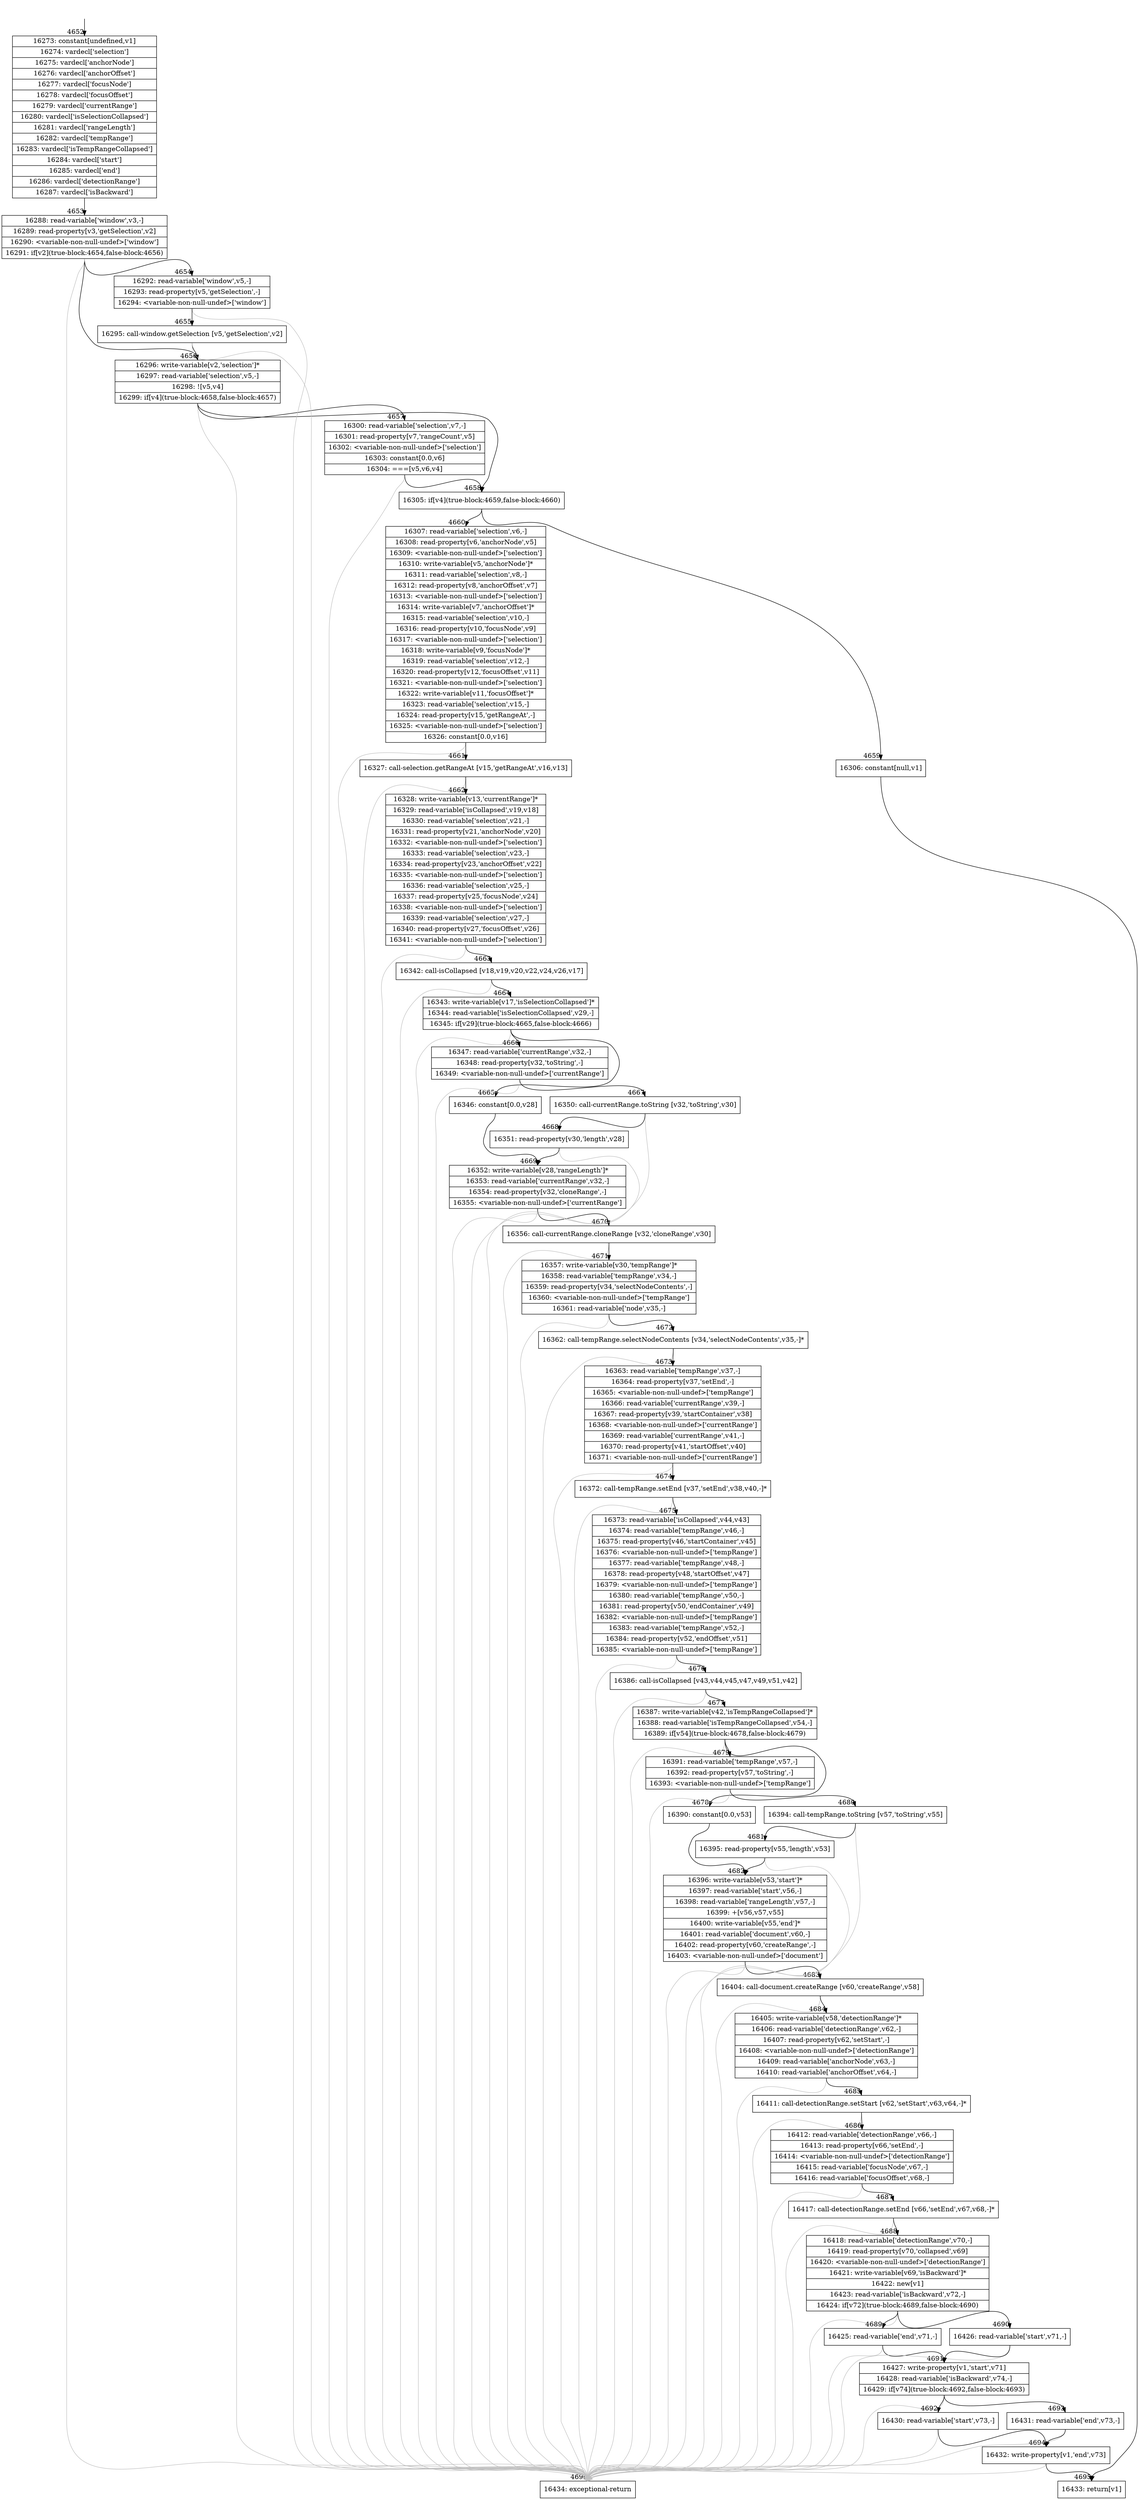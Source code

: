 digraph {
rankdir="TD"
BB_entry318[shape=none,label=""];
BB_entry318 -> BB4652 [tailport=s, headport=n, headlabel="    4652"]
BB4652 [shape=record label="{16273: constant[undefined,v1]|16274: vardecl['selection']|16275: vardecl['anchorNode']|16276: vardecl['anchorOffset']|16277: vardecl['focusNode']|16278: vardecl['focusOffset']|16279: vardecl['currentRange']|16280: vardecl['isSelectionCollapsed']|16281: vardecl['rangeLength']|16282: vardecl['tempRange']|16283: vardecl['isTempRangeCollapsed']|16284: vardecl['start']|16285: vardecl['end']|16286: vardecl['detectionRange']|16287: vardecl['isBackward']}" ] 
BB4652 -> BB4653 [tailport=s, headport=n, headlabel="      4653"]
BB4653 [shape=record label="{16288: read-variable['window',v3,-]|16289: read-property[v3,'getSelection',v2]|16290: \<variable-non-null-undef\>['window']|16291: if[v2](true-block:4654,false-block:4656)}" ] 
BB4653 -> BB4656 [tailport=s, headport=n, headlabel="      4656"]
BB4653 -> BB4654 [tailport=s, headport=n, headlabel="      4654"]
BB4653 -> BB4696 [tailport=s, headport=n, color=gray, headlabel="      4696"]
BB4654 [shape=record label="{16292: read-variable['window',v5,-]|16293: read-property[v5,'getSelection',-]|16294: \<variable-non-null-undef\>['window']}" ] 
BB4654 -> BB4655 [tailport=s, headport=n, headlabel="      4655"]
BB4654 -> BB4696 [tailport=s, headport=n, color=gray]
BB4655 [shape=record label="{16295: call-window.getSelection [v5,'getSelection',v2]}" ] 
BB4655 -> BB4656 [tailport=s, headport=n]
BB4655 -> BB4696 [tailport=s, headport=n, color=gray]
BB4656 [shape=record label="{16296: write-variable[v2,'selection']*|16297: read-variable['selection',v5,-]|16298: ![v5,v4]|16299: if[v4](true-block:4658,false-block:4657)}" ] 
BB4656 -> BB4658 [tailport=s, headport=n, headlabel="      4658"]
BB4656 -> BB4657 [tailport=s, headport=n, headlabel="      4657"]
BB4656 -> BB4696 [tailport=s, headport=n, color=gray]
BB4657 [shape=record label="{16300: read-variable['selection',v7,-]|16301: read-property[v7,'rangeCount',v5]|16302: \<variable-non-null-undef\>['selection']|16303: constant[0.0,v6]|16304: ===[v5,v6,v4]}" ] 
BB4657 -> BB4658 [tailport=s, headport=n]
BB4657 -> BB4696 [tailport=s, headport=n, color=gray]
BB4658 [shape=record label="{16305: if[v4](true-block:4659,false-block:4660)}" ] 
BB4658 -> BB4659 [tailport=s, headport=n, headlabel="      4659"]
BB4658 -> BB4660 [tailport=s, headport=n, headlabel="      4660"]
BB4659 [shape=record label="{16306: constant[null,v1]}" ] 
BB4659 -> BB4695 [tailport=s, headport=n, headlabel="      4695"]
BB4660 [shape=record label="{16307: read-variable['selection',v6,-]|16308: read-property[v6,'anchorNode',v5]|16309: \<variable-non-null-undef\>['selection']|16310: write-variable[v5,'anchorNode']*|16311: read-variable['selection',v8,-]|16312: read-property[v8,'anchorOffset',v7]|16313: \<variable-non-null-undef\>['selection']|16314: write-variable[v7,'anchorOffset']*|16315: read-variable['selection',v10,-]|16316: read-property[v10,'focusNode',v9]|16317: \<variable-non-null-undef\>['selection']|16318: write-variable[v9,'focusNode']*|16319: read-variable['selection',v12,-]|16320: read-property[v12,'focusOffset',v11]|16321: \<variable-non-null-undef\>['selection']|16322: write-variable[v11,'focusOffset']*|16323: read-variable['selection',v15,-]|16324: read-property[v15,'getRangeAt',-]|16325: \<variable-non-null-undef\>['selection']|16326: constant[0.0,v16]}" ] 
BB4660 -> BB4661 [tailport=s, headport=n, headlabel="      4661"]
BB4660 -> BB4696 [tailport=s, headport=n, color=gray]
BB4661 [shape=record label="{16327: call-selection.getRangeAt [v15,'getRangeAt',v16,v13]}" ] 
BB4661 -> BB4662 [tailport=s, headport=n, headlabel="      4662"]
BB4661 -> BB4696 [tailport=s, headport=n, color=gray]
BB4662 [shape=record label="{16328: write-variable[v13,'currentRange']*|16329: read-variable['isCollapsed',v19,v18]|16330: read-variable['selection',v21,-]|16331: read-property[v21,'anchorNode',v20]|16332: \<variable-non-null-undef\>['selection']|16333: read-variable['selection',v23,-]|16334: read-property[v23,'anchorOffset',v22]|16335: \<variable-non-null-undef\>['selection']|16336: read-variable['selection',v25,-]|16337: read-property[v25,'focusNode',v24]|16338: \<variable-non-null-undef\>['selection']|16339: read-variable['selection',v27,-]|16340: read-property[v27,'focusOffset',v26]|16341: \<variable-non-null-undef\>['selection']}" ] 
BB4662 -> BB4663 [tailport=s, headport=n, headlabel="      4663"]
BB4662 -> BB4696 [tailport=s, headport=n, color=gray]
BB4663 [shape=record label="{16342: call-isCollapsed [v18,v19,v20,v22,v24,v26,v17]}" ] 
BB4663 -> BB4664 [tailport=s, headport=n, headlabel="      4664"]
BB4663 -> BB4696 [tailport=s, headport=n, color=gray]
BB4664 [shape=record label="{16343: write-variable[v17,'isSelectionCollapsed']*|16344: read-variable['isSelectionCollapsed',v29,-]|16345: if[v29](true-block:4665,false-block:4666)}" ] 
BB4664 -> BB4665 [tailport=s, headport=n, headlabel="      4665"]
BB4664 -> BB4666 [tailport=s, headport=n, headlabel="      4666"]
BB4664 -> BB4696 [tailport=s, headport=n, color=gray]
BB4665 [shape=record label="{16346: constant[0.0,v28]}" ] 
BB4665 -> BB4669 [tailport=s, headport=n, headlabel="      4669"]
BB4666 [shape=record label="{16347: read-variable['currentRange',v32,-]|16348: read-property[v32,'toString',-]|16349: \<variable-non-null-undef\>['currentRange']}" ] 
BB4666 -> BB4667 [tailport=s, headport=n, headlabel="      4667"]
BB4666 -> BB4696 [tailport=s, headport=n, color=gray]
BB4667 [shape=record label="{16350: call-currentRange.toString [v32,'toString',v30]}" ] 
BB4667 -> BB4668 [tailport=s, headport=n, headlabel="      4668"]
BB4667 -> BB4696 [tailport=s, headport=n, color=gray]
BB4668 [shape=record label="{16351: read-property[v30,'length',v28]}" ] 
BB4668 -> BB4669 [tailport=s, headport=n]
BB4668 -> BB4696 [tailport=s, headport=n, color=gray]
BB4669 [shape=record label="{16352: write-variable[v28,'rangeLength']*|16353: read-variable['currentRange',v32,-]|16354: read-property[v32,'cloneRange',-]|16355: \<variable-non-null-undef\>['currentRange']}" ] 
BB4669 -> BB4670 [tailport=s, headport=n, headlabel="      4670"]
BB4669 -> BB4696 [tailport=s, headport=n, color=gray]
BB4670 [shape=record label="{16356: call-currentRange.cloneRange [v32,'cloneRange',v30]}" ] 
BB4670 -> BB4671 [tailport=s, headport=n, headlabel="      4671"]
BB4670 -> BB4696 [tailport=s, headport=n, color=gray]
BB4671 [shape=record label="{16357: write-variable[v30,'tempRange']*|16358: read-variable['tempRange',v34,-]|16359: read-property[v34,'selectNodeContents',-]|16360: \<variable-non-null-undef\>['tempRange']|16361: read-variable['node',v35,-]}" ] 
BB4671 -> BB4672 [tailport=s, headport=n, headlabel="      4672"]
BB4671 -> BB4696 [tailport=s, headport=n, color=gray]
BB4672 [shape=record label="{16362: call-tempRange.selectNodeContents [v34,'selectNodeContents',v35,-]*}" ] 
BB4672 -> BB4673 [tailport=s, headport=n, headlabel="      4673"]
BB4672 -> BB4696 [tailport=s, headport=n, color=gray]
BB4673 [shape=record label="{16363: read-variable['tempRange',v37,-]|16364: read-property[v37,'setEnd',-]|16365: \<variable-non-null-undef\>['tempRange']|16366: read-variable['currentRange',v39,-]|16367: read-property[v39,'startContainer',v38]|16368: \<variable-non-null-undef\>['currentRange']|16369: read-variable['currentRange',v41,-]|16370: read-property[v41,'startOffset',v40]|16371: \<variable-non-null-undef\>['currentRange']}" ] 
BB4673 -> BB4674 [tailport=s, headport=n, headlabel="      4674"]
BB4673 -> BB4696 [tailport=s, headport=n, color=gray]
BB4674 [shape=record label="{16372: call-tempRange.setEnd [v37,'setEnd',v38,v40,-]*}" ] 
BB4674 -> BB4675 [tailport=s, headport=n, headlabel="      4675"]
BB4674 -> BB4696 [tailport=s, headport=n, color=gray]
BB4675 [shape=record label="{16373: read-variable['isCollapsed',v44,v43]|16374: read-variable['tempRange',v46,-]|16375: read-property[v46,'startContainer',v45]|16376: \<variable-non-null-undef\>['tempRange']|16377: read-variable['tempRange',v48,-]|16378: read-property[v48,'startOffset',v47]|16379: \<variable-non-null-undef\>['tempRange']|16380: read-variable['tempRange',v50,-]|16381: read-property[v50,'endContainer',v49]|16382: \<variable-non-null-undef\>['tempRange']|16383: read-variable['tempRange',v52,-]|16384: read-property[v52,'endOffset',v51]|16385: \<variable-non-null-undef\>['tempRange']}" ] 
BB4675 -> BB4676 [tailport=s, headport=n, headlabel="      4676"]
BB4675 -> BB4696 [tailport=s, headport=n, color=gray]
BB4676 [shape=record label="{16386: call-isCollapsed [v43,v44,v45,v47,v49,v51,v42]}" ] 
BB4676 -> BB4677 [tailport=s, headport=n, headlabel="      4677"]
BB4676 -> BB4696 [tailport=s, headport=n, color=gray]
BB4677 [shape=record label="{16387: write-variable[v42,'isTempRangeCollapsed']*|16388: read-variable['isTempRangeCollapsed',v54,-]|16389: if[v54](true-block:4678,false-block:4679)}" ] 
BB4677 -> BB4678 [tailport=s, headport=n, headlabel="      4678"]
BB4677 -> BB4679 [tailport=s, headport=n, headlabel="      4679"]
BB4677 -> BB4696 [tailport=s, headport=n, color=gray]
BB4678 [shape=record label="{16390: constant[0.0,v53]}" ] 
BB4678 -> BB4682 [tailport=s, headport=n, headlabel="      4682"]
BB4679 [shape=record label="{16391: read-variable['tempRange',v57,-]|16392: read-property[v57,'toString',-]|16393: \<variable-non-null-undef\>['tempRange']}" ] 
BB4679 -> BB4680 [tailport=s, headport=n, headlabel="      4680"]
BB4679 -> BB4696 [tailport=s, headport=n, color=gray]
BB4680 [shape=record label="{16394: call-tempRange.toString [v57,'toString',v55]}" ] 
BB4680 -> BB4681 [tailport=s, headport=n, headlabel="      4681"]
BB4680 -> BB4696 [tailport=s, headport=n, color=gray]
BB4681 [shape=record label="{16395: read-property[v55,'length',v53]}" ] 
BB4681 -> BB4682 [tailport=s, headport=n]
BB4681 -> BB4696 [tailport=s, headport=n, color=gray]
BB4682 [shape=record label="{16396: write-variable[v53,'start']*|16397: read-variable['start',v56,-]|16398: read-variable['rangeLength',v57,-]|16399: +[v56,v57,v55]|16400: write-variable[v55,'end']*|16401: read-variable['document',v60,-]|16402: read-property[v60,'createRange',-]|16403: \<variable-non-null-undef\>['document']}" ] 
BB4682 -> BB4683 [tailport=s, headport=n, headlabel="      4683"]
BB4682 -> BB4696 [tailport=s, headport=n, color=gray]
BB4683 [shape=record label="{16404: call-document.createRange [v60,'createRange',v58]}" ] 
BB4683 -> BB4684 [tailport=s, headport=n, headlabel="      4684"]
BB4683 -> BB4696 [tailport=s, headport=n, color=gray]
BB4684 [shape=record label="{16405: write-variable[v58,'detectionRange']*|16406: read-variable['detectionRange',v62,-]|16407: read-property[v62,'setStart',-]|16408: \<variable-non-null-undef\>['detectionRange']|16409: read-variable['anchorNode',v63,-]|16410: read-variable['anchorOffset',v64,-]}" ] 
BB4684 -> BB4685 [tailport=s, headport=n, headlabel="      4685"]
BB4684 -> BB4696 [tailport=s, headport=n, color=gray]
BB4685 [shape=record label="{16411: call-detectionRange.setStart [v62,'setStart',v63,v64,-]*}" ] 
BB4685 -> BB4686 [tailport=s, headport=n, headlabel="      4686"]
BB4685 -> BB4696 [tailport=s, headport=n, color=gray]
BB4686 [shape=record label="{16412: read-variable['detectionRange',v66,-]|16413: read-property[v66,'setEnd',-]|16414: \<variable-non-null-undef\>['detectionRange']|16415: read-variable['focusNode',v67,-]|16416: read-variable['focusOffset',v68,-]}" ] 
BB4686 -> BB4687 [tailport=s, headport=n, headlabel="      4687"]
BB4686 -> BB4696 [tailport=s, headport=n, color=gray]
BB4687 [shape=record label="{16417: call-detectionRange.setEnd [v66,'setEnd',v67,v68,-]*}" ] 
BB4687 -> BB4688 [tailport=s, headport=n, headlabel="      4688"]
BB4687 -> BB4696 [tailport=s, headport=n, color=gray]
BB4688 [shape=record label="{16418: read-variable['detectionRange',v70,-]|16419: read-property[v70,'collapsed',v69]|16420: \<variable-non-null-undef\>['detectionRange']|16421: write-variable[v69,'isBackward']*|16422: new[v1]|16423: read-variable['isBackward',v72,-]|16424: if[v72](true-block:4689,false-block:4690)}" ] 
BB4688 -> BB4689 [tailport=s, headport=n, headlabel="      4689"]
BB4688 -> BB4690 [tailport=s, headport=n, headlabel="      4690"]
BB4688 -> BB4696 [tailport=s, headport=n, color=gray]
BB4689 [shape=record label="{16425: read-variable['end',v71,-]}" ] 
BB4689 -> BB4691 [tailport=s, headport=n, headlabel="      4691"]
BB4689 -> BB4696 [tailport=s, headport=n, color=gray]
BB4690 [shape=record label="{16426: read-variable['start',v71,-]}" ] 
BB4690 -> BB4691 [tailport=s, headport=n]
BB4690 -> BB4696 [tailport=s, headport=n, color=gray]
BB4691 [shape=record label="{16427: write-property[v1,'start',v71]|16428: read-variable['isBackward',v74,-]|16429: if[v74](true-block:4692,false-block:4693)}" ] 
BB4691 -> BB4692 [tailport=s, headport=n, headlabel="      4692"]
BB4691 -> BB4693 [tailport=s, headport=n, headlabel="      4693"]
BB4691 -> BB4696 [tailport=s, headport=n, color=gray]
BB4692 [shape=record label="{16430: read-variable['start',v73,-]}" ] 
BB4692 -> BB4694 [tailport=s, headport=n, headlabel="      4694"]
BB4692 -> BB4696 [tailport=s, headport=n, color=gray]
BB4693 [shape=record label="{16431: read-variable['end',v73,-]}" ] 
BB4693 -> BB4694 [tailport=s, headport=n]
BB4693 -> BB4696 [tailport=s, headport=n, color=gray]
BB4694 [shape=record label="{16432: write-property[v1,'end',v73]}" ] 
BB4694 -> BB4695 [tailport=s, headport=n]
BB4694 -> BB4696 [tailport=s, headport=n, color=gray]
BB4695 [shape=record label="{16433: return[v1]}" ] 
BB4696 [shape=record label="{16434: exceptional-return}" ] 
//#$~ 8742
}
